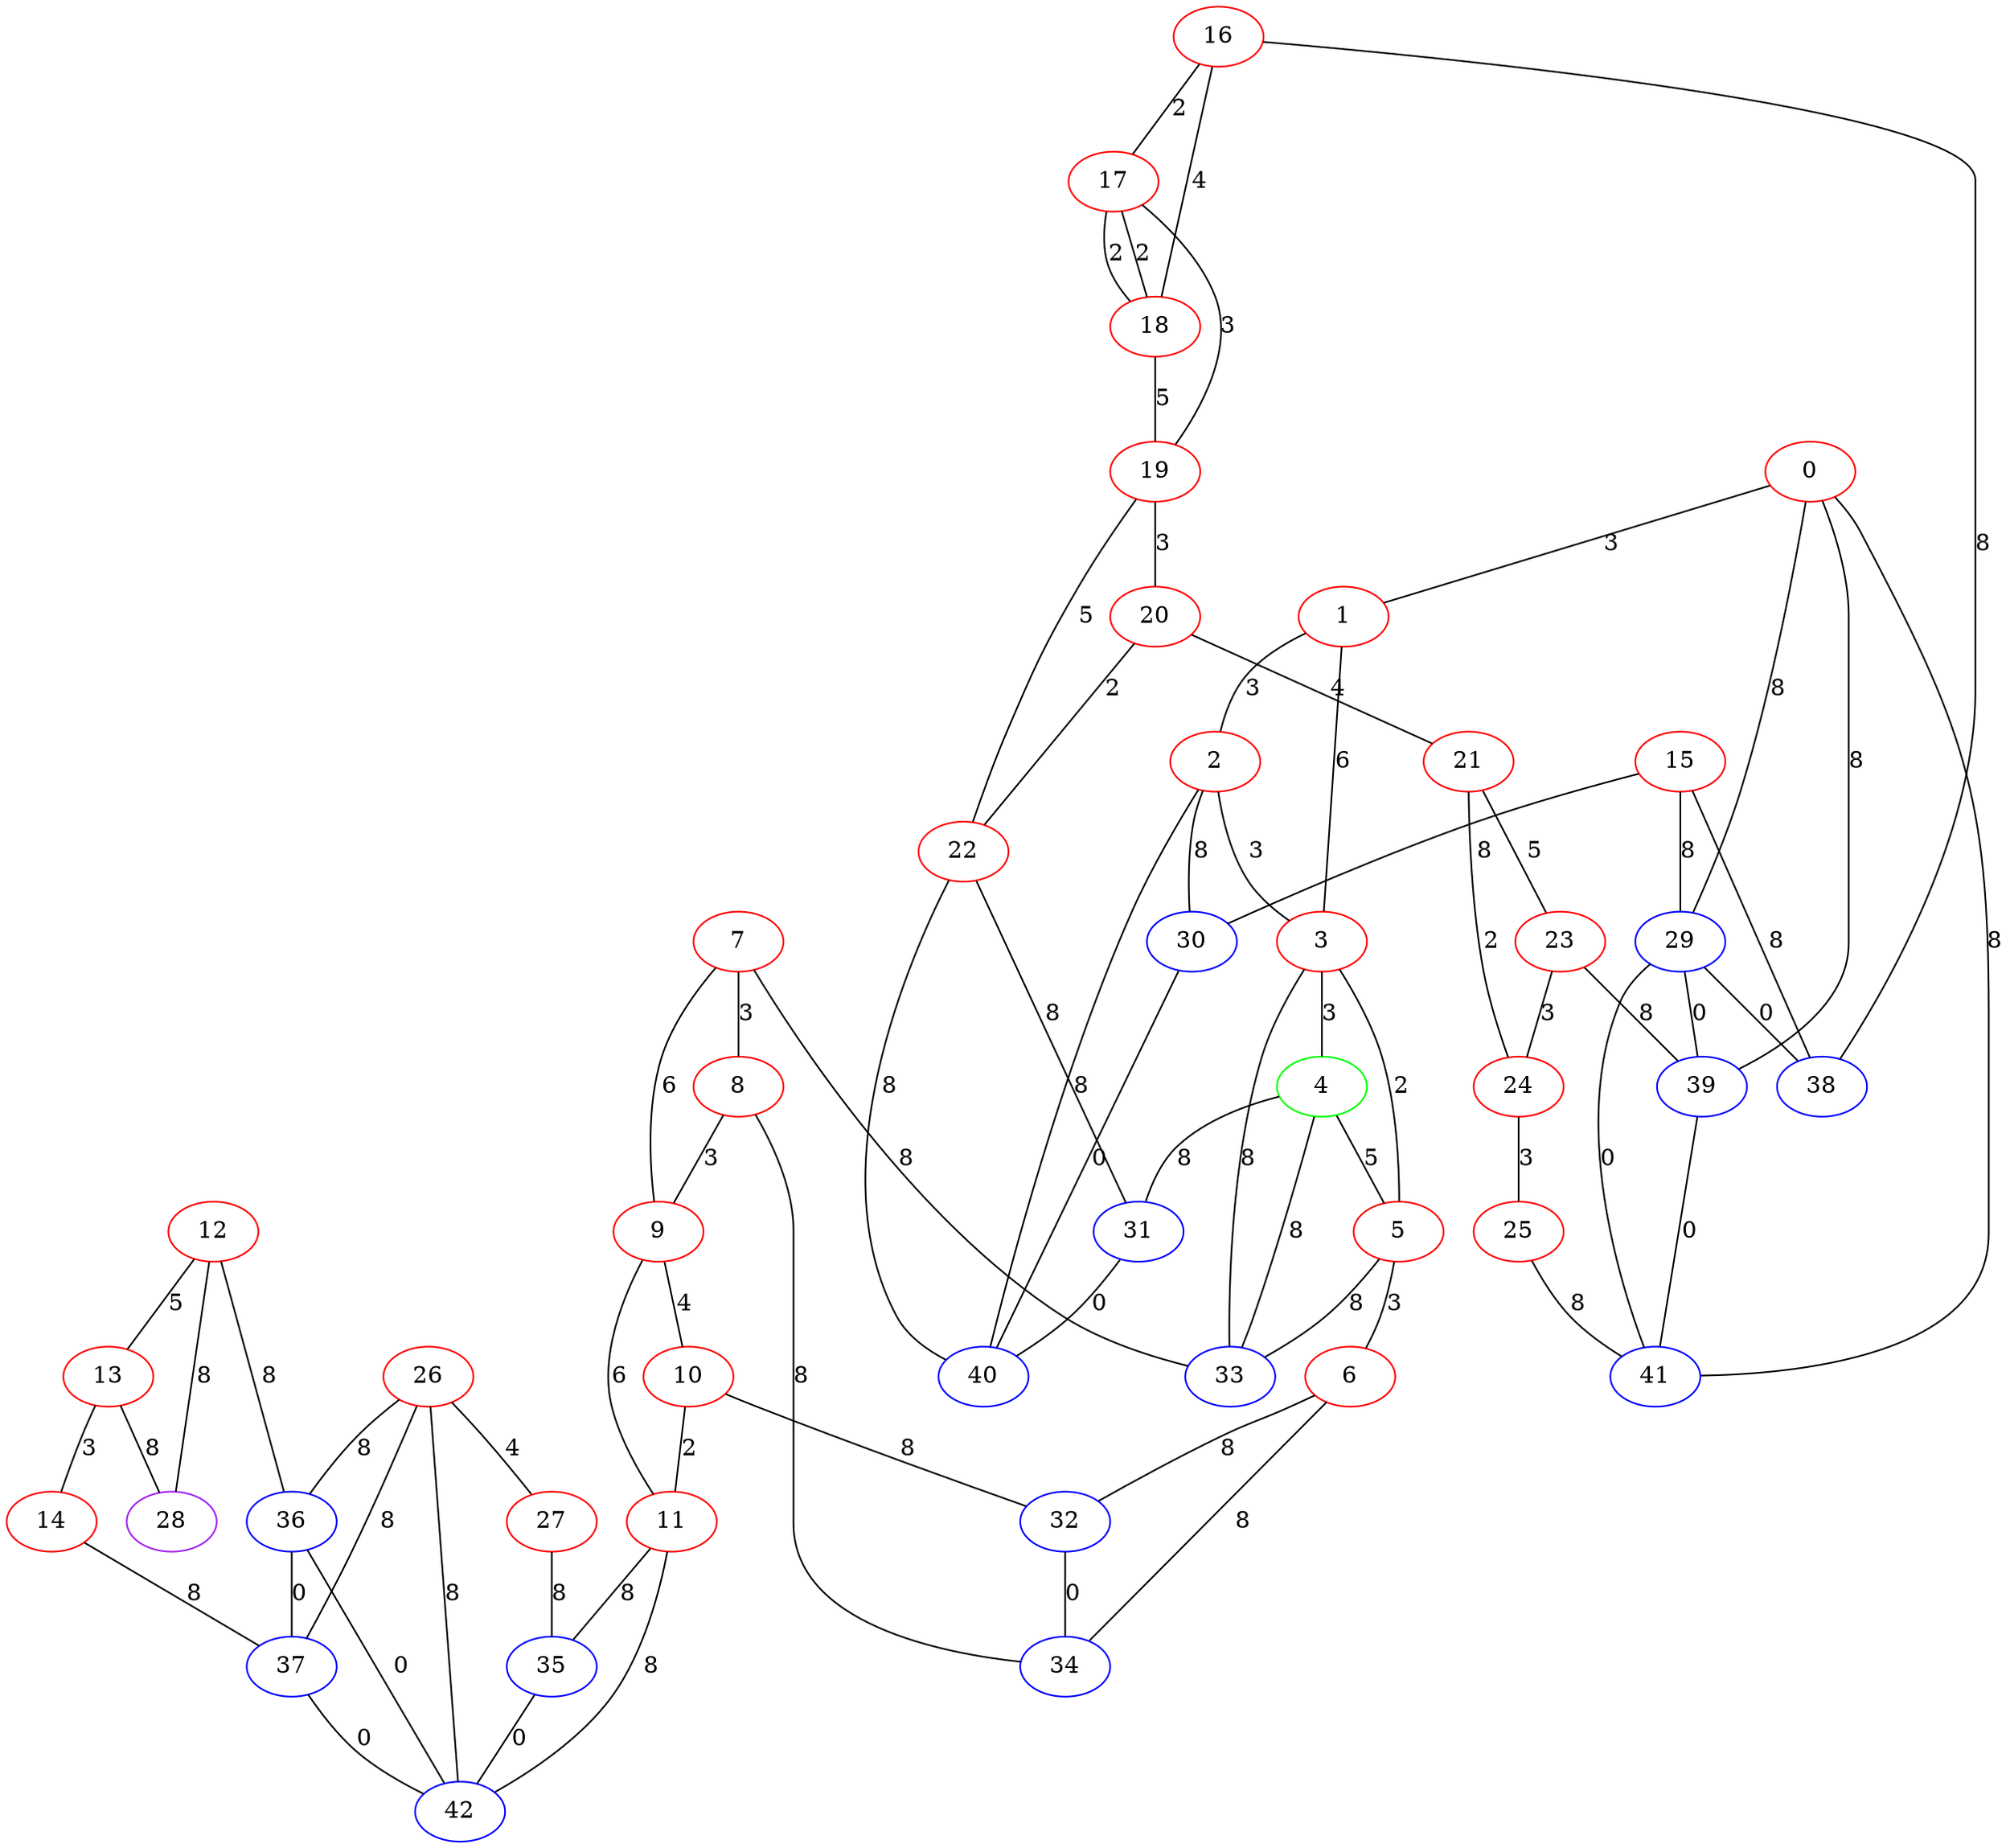 graph "" {
0 [color=red, weight=1];
1 [color=red, weight=1];
2 [color=red, weight=1];
3 [color=red, weight=1];
4 [color=green, weight=2];
5 [color=red, weight=1];
6 [color=red, weight=1];
7 [color=red, weight=1];
8 [color=red, weight=1];
9 [color=red, weight=1];
10 [color=red, weight=1];
11 [color=red, weight=1];
12 [color=red, weight=1];
13 [color=red, weight=1];
14 [color=red, weight=1];
15 [color=red, weight=1];
16 [color=red, weight=1];
17 [color=red, weight=1];
18 [color=red, weight=1];
19 [color=red, weight=1];
20 [color=red, weight=1];
21 [color=red, weight=1];
22 [color=red, weight=1];
23 [color=red, weight=1];
24 [color=red, weight=1];
25 [color=red, weight=1];
26 [color=red, weight=1];
27 [color=red, weight=1];
28 [color=purple, weight=4];
29 [color=blue, weight=3];
30 [color=blue, weight=3];
31 [color=blue, weight=3];
32 [color=blue, weight=3];
33 [color=blue, weight=3];
34 [color=blue, weight=3];
35 [color=blue, weight=3];
36 [color=blue, weight=3];
37 [color=blue, weight=3];
38 [color=blue, weight=3];
39 [color=blue, weight=3];
40 [color=blue, weight=3];
41 [color=blue, weight=3];
42 [color=blue, weight=3];
0 -- 1  [key=0, label=3];
0 -- 41  [key=0, label=8];
0 -- 29  [key=0, label=8];
0 -- 39  [key=0, label=8];
1 -- 2  [key=0, label=3];
1 -- 3  [key=0, label=6];
2 -- 40  [key=0, label=8];
2 -- 3  [key=0, label=3];
2 -- 30  [key=0, label=8];
3 -- 4  [key=0, label=3];
3 -- 5  [key=0, label=2];
3 -- 33  [key=0, label=8];
4 -- 33  [key=0, label=8];
4 -- 5  [key=0, label=5];
4 -- 31  [key=0, label=8];
5 -- 33  [key=0, label=8];
5 -- 6  [key=0, label=3];
6 -- 32  [key=0, label=8];
6 -- 34  [key=0, label=8];
7 -- 8  [key=0, label=3];
7 -- 9  [key=0, label=6];
7 -- 33  [key=0, label=8];
8 -- 9  [key=0, label=3];
8 -- 34  [key=0, label=8];
9 -- 10  [key=0, label=4];
9 -- 11  [key=0, label=6];
10 -- 32  [key=0, label=8];
10 -- 11  [key=0, label=2];
11 -- 35  [key=0, label=8];
11 -- 42  [key=0, label=8];
12 -- 28  [key=0, label=8];
12 -- 36  [key=0, label=8];
12 -- 13  [key=0, label=5];
13 -- 28  [key=0, label=8];
13 -- 14  [key=0, label=3];
14 -- 37  [key=0, label=8];
15 -- 38  [key=0, label=8];
15 -- 29  [key=0, label=8];
15 -- 30  [key=0, label=8];
16 -- 17  [key=0, label=2];
16 -- 18  [key=0, label=4];
16 -- 38  [key=0, label=8];
17 -- 18  [key=0, label=2];
17 -- 18  [key=1, label=2];
17 -- 19  [key=0, label=3];
18 -- 19  [key=0, label=5];
19 -- 20  [key=0, label=3];
19 -- 22  [key=0, label=5];
20 -- 21  [key=0, label=4];
20 -- 22  [key=0, label=2];
21 -- 24  [key=0, label=2];
21 -- 23  [key=0, label=5];
22 -- 40  [key=0, label=8];
22 -- 31  [key=0, label=8];
23 -- 24  [key=0, label=3];
23 -- 39  [key=0, label=8];
24 -- 25  [key=0, label=3];
25 -- 41  [key=0, label=8];
26 -- 42  [key=0, label=8];
26 -- 27  [key=0, label=4];
26 -- 36  [key=0, label=8];
26 -- 37  [key=0, label=8];
27 -- 35  [key=0, label=8];
29 -- 41  [key=0, label=0];
29 -- 38  [key=0, label=0];
29 -- 39  [key=0, label=0];
30 -- 40  [key=0, label=0];
31 -- 40  [key=0, label=0];
32 -- 34  [key=0, label=0];
35 -- 42  [key=0, label=0];
36 -- 42  [key=0, label=0];
36 -- 37  [key=0, label=0];
37 -- 42  [key=0, label=0];
39 -- 41  [key=0, label=0];
}
